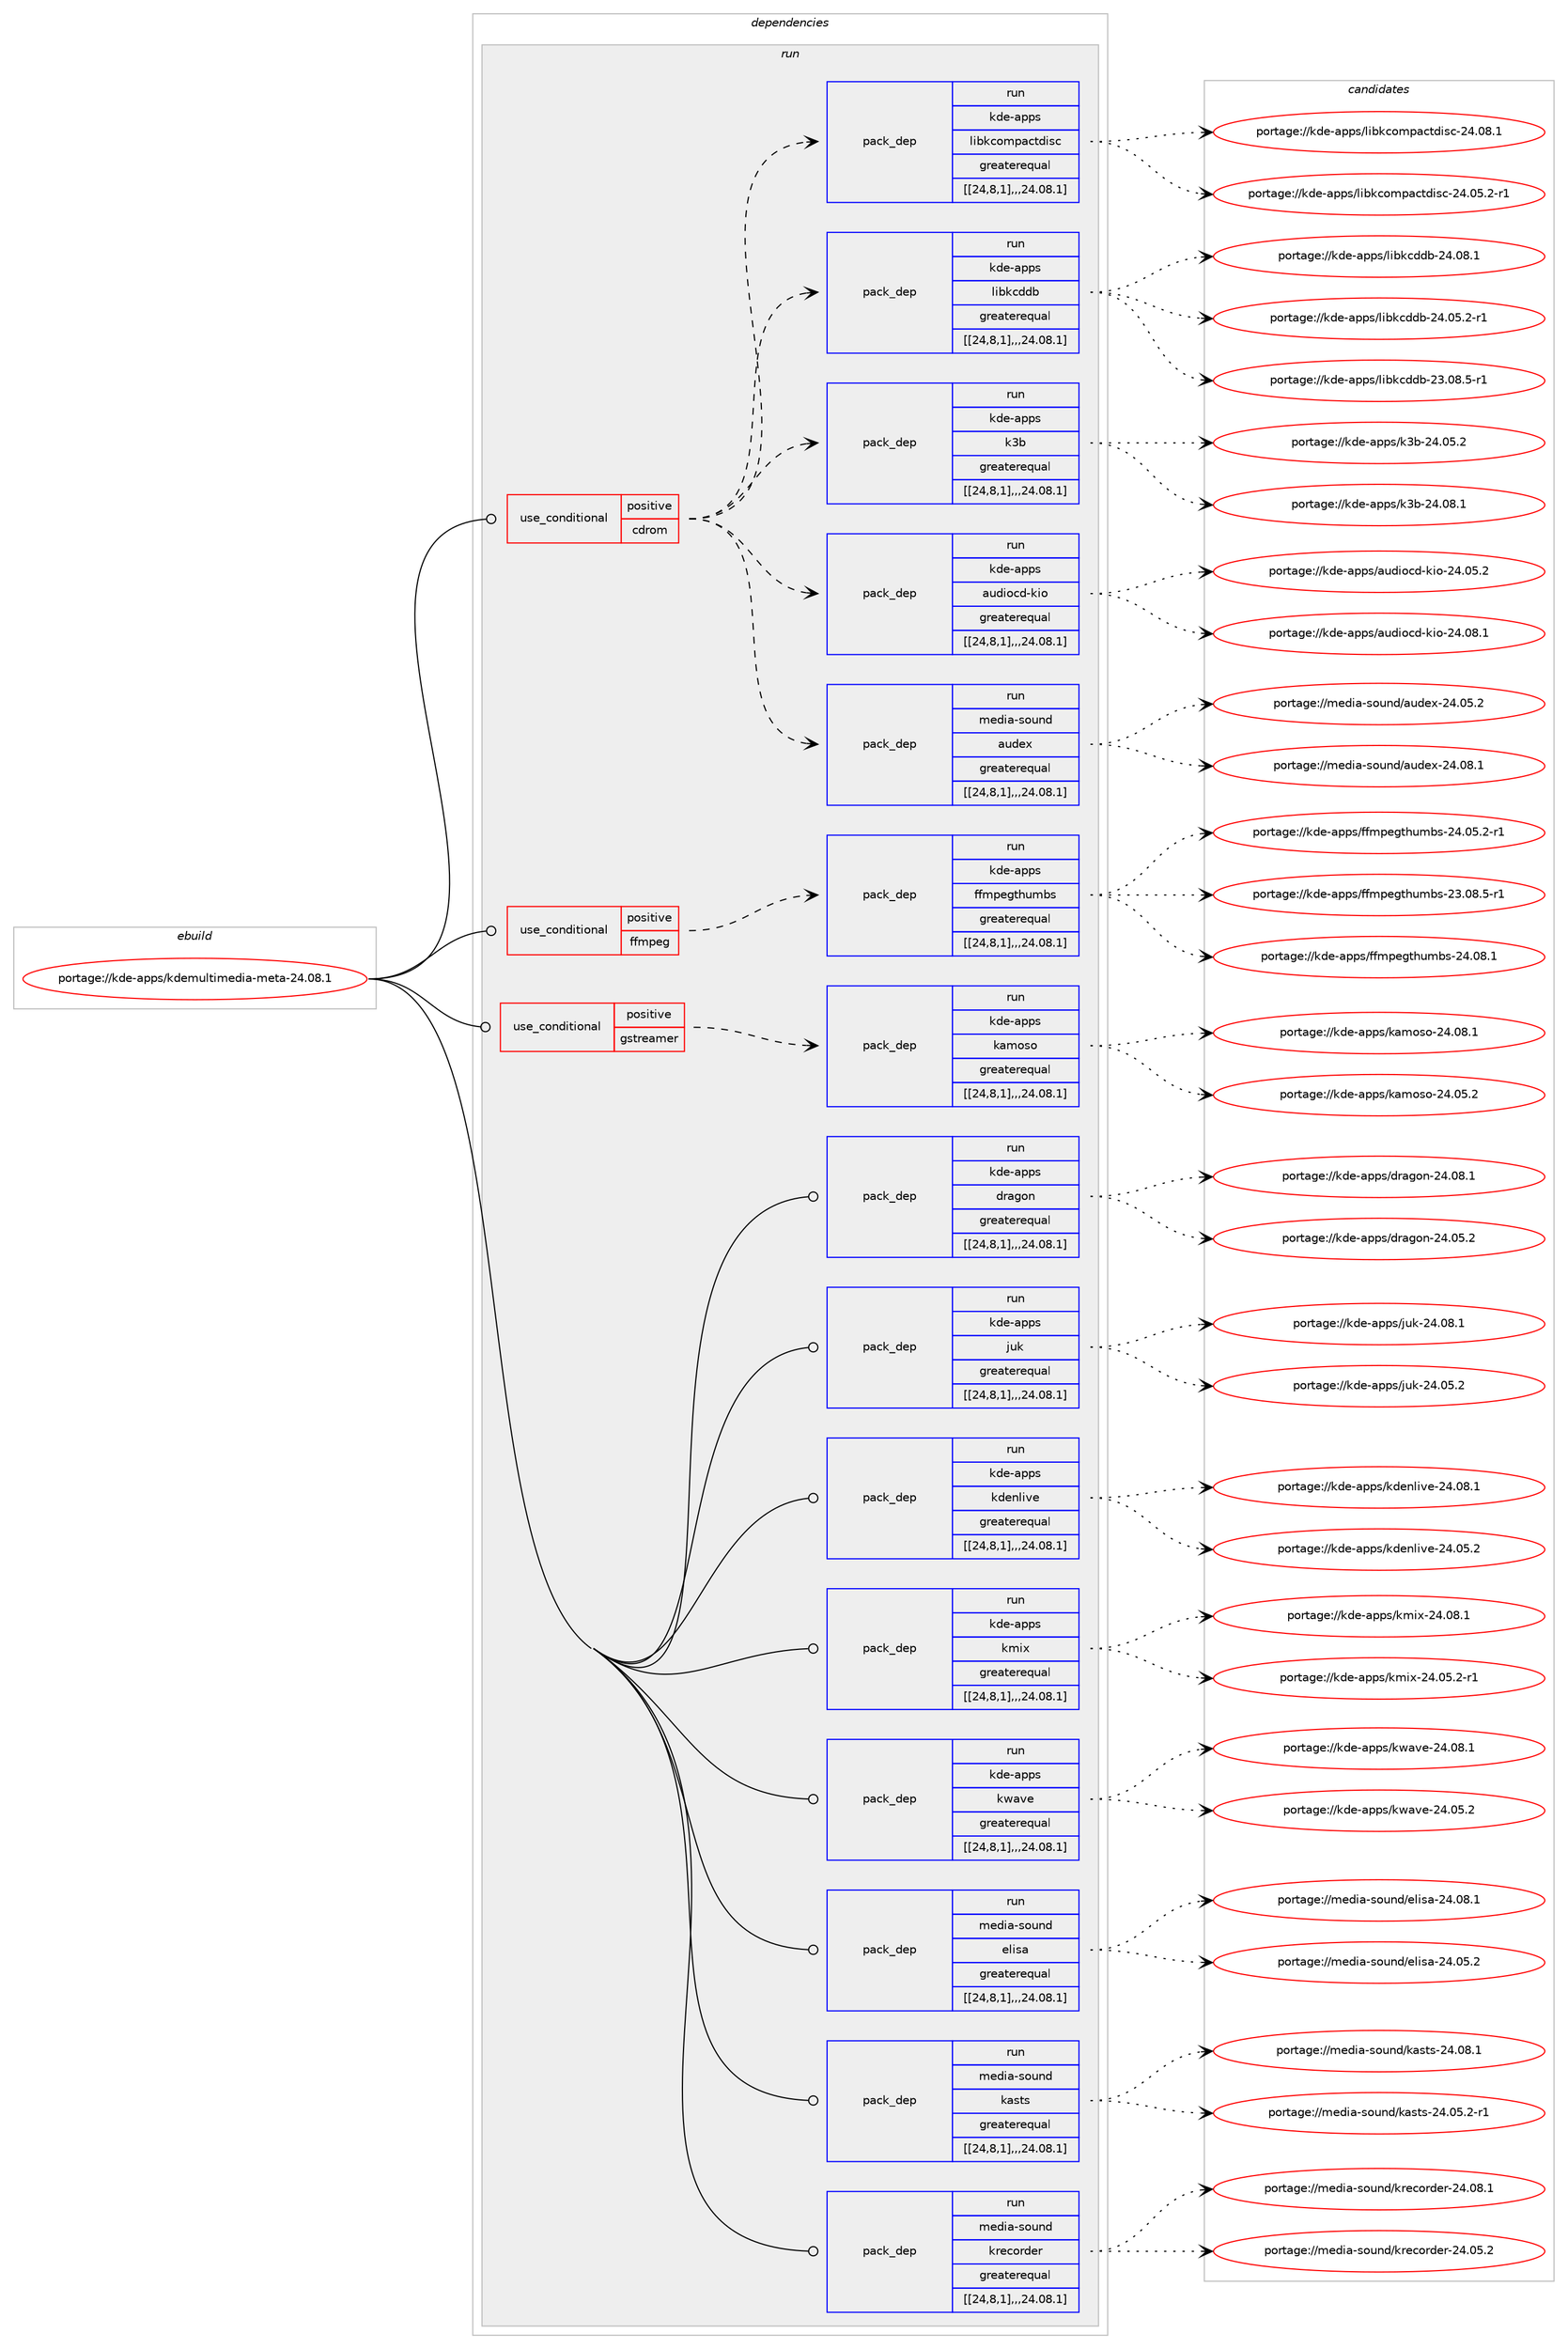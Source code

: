 digraph prolog {

# *************
# Graph options
# *************

newrank=true;
concentrate=true;
compound=true;
graph [rankdir=LR,fontname=Helvetica,fontsize=10,ranksep=1.5];#, ranksep=2.5, nodesep=0.2];
edge  [arrowhead=vee];
node  [fontname=Helvetica,fontsize=10];

# **********
# The ebuild
# **********

subgraph cluster_leftcol {
color=gray;
label=<<i>ebuild</i>>;
id [label="portage://kde-apps/kdemultimedia-meta-24.08.1", color=red, width=4, href="../kde-apps/kdemultimedia-meta-24.08.1.svg"];
}

# ****************
# The dependencies
# ****************

subgraph cluster_midcol {
color=gray;
label=<<i>dependencies</i>>;
subgraph cluster_compile {
fillcolor="#eeeeee";
style=filled;
label=<<i>compile</i>>;
}
subgraph cluster_compileandrun {
fillcolor="#eeeeee";
style=filled;
label=<<i>compile and run</i>>;
}
subgraph cluster_run {
fillcolor="#eeeeee";
style=filled;
label=<<i>run</i>>;
subgraph cond69031 {
dependency257369 [label=<<TABLE BORDER="0" CELLBORDER="1" CELLSPACING="0" CELLPADDING="4"><TR><TD ROWSPAN="3" CELLPADDING="10">use_conditional</TD></TR><TR><TD>positive</TD></TR><TR><TD>cdrom</TD></TR></TABLE>>, shape=none, color=red];
subgraph pack186575 {
dependency257370 [label=<<TABLE BORDER="0" CELLBORDER="1" CELLSPACING="0" CELLPADDING="4" WIDTH="220"><TR><TD ROWSPAN="6" CELLPADDING="30">pack_dep</TD></TR><TR><TD WIDTH="110">run</TD></TR><TR><TD>media-sound</TD></TR><TR><TD>audex</TD></TR><TR><TD>greaterequal</TD></TR><TR><TD>[[24,8,1],,,24.08.1]</TD></TR></TABLE>>, shape=none, color=blue];
}
dependency257369:e -> dependency257370:w [weight=20,style="dashed",arrowhead="vee"];
subgraph pack186576 {
dependency257371 [label=<<TABLE BORDER="0" CELLBORDER="1" CELLSPACING="0" CELLPADDING="4" WIDTH="220"><TR><TD ROWSPAN="6" CELLPADDING="30">pack_dep</TD></TR><TR><TD WIDTH="110">run</TD></TR><TR><TD>kde-apps</TD></TR><TR><TD>audiocd-kio</TD></TR><TR><TD>greaterequal</TD></TR><TR><TD>[[24,8,1],,,24.08.1]</TD></TR></TABLE>>, shape=none, color=blue];
}
dependency257369:e -> dependency257371:w [weight=20,style="dashed",arrowhead="vee"];
subgraph pack186577 {
dependency257372 [label=<<TABLE BORDER="0" CELLBORDER="1" CELLSPACING="0" CELLPADDING="4" WIDTH="220"><TR><TD ROWSPAN="6" CELLPADDING="30">pack_dep</TD></TR><TR><TD WIDTH="110">run</TD></TR><TR><TD>kde-apps</TD></TR><TR><TD>k3b</TD></TR><TR><TD>greaterequal</TD></TR><TR><TD>[[24,8,1],,,24.08.1]</TD></TR></TABLE>>, shape=none, color=blue];
}
dependency257369:e -> dependency257372:w [weight=20,style="dashed",arrowhead="vee"];
subgraph pack186578 {
dependency257373 [label=<<TABLE BORDER="0" CELLBORDER="1" CELLSPACING="0" CELLPADDING="4" WIDTH="220"><TR><TD ROWSPAN="6" CELLPADDING="30">pack_dep</TD></TR><TR><TD WIDTH="110">run</TD></TR><TR><TD>kde-apps</TD></TR><TR><TD>libkcddb</TD></TR><TR><TD>greaterequal</TD></TR><TR><TD>[[24,8,1],,,24.08.1]</TD></TR></TABLE>>, shape=none, color=blue];
}
dependency257369:e -> dependency257373:w [weight=20,style="dashed",arrowhead="vee"];
subgraph pack186579 {
dependency257374 [label=<<TABLE BORDER="0" CELLBORDER="1" CELLSPACING="0" CELLPADDING="4" WIDTH="220"><TR><TD ROWSPAN="6" CELLPADDING="30">pack_dep</TD></TR><TR><TD WIDTH="110">run</TD></TR><TR><TD>kde-apps</TD></TR><TR><TD>libkcompactdisc</TD></TR><TR><TD>greaterequal</TD></TR><TR><TD>[[24,8,1],,,24.08.1]</TD></TR></TABLE>>, shape=none, color=blue];
}
dependency257369:e -> dependency257374:w [weight=20,style="dashed",arrowhead="vee"];
}
id:e -> dependency257369:w [weight=20,style="solid",arrowhead="odot"];
subgraph cond69032 {
dependency257375 [label=<<TABLE BORDER="0" CELLBORDER="1" CELLSPACING="0" CELLPADDING="4"><TR><TD ROWSPAN="3" CELLPADDING="10">use_conditional</TD></TR><TR><TD>positive</TD></TR><TR><TD>ffmpeg</TD></TR></TABLE>>, shape=none, color=red];
subgraph pack186580 {
dependency257376 [label=<<TABLE BORDER="0" CELLBORDER="1" CELLSPACING="0" CELLPADDING="4" WIDTH="220"><TR><TD ROWSPAN="6" CELLPADDING="30">pack_dep</TD></TR><TR><TD WIDTH="110">run</TD></TR><TR><TD>kde-apps</TD></TR><TR><TD>ffmpegthumbs</TD></TR><TR><TD>greaterequal</TD></TR><TR><TD>[[24,8,1],,,24.08.1]</TD></TR></TABLE>>, shape=none, color=blue];
}
dependency257375:e -> dependency257376:w [weight=20,style="dashed",arrowhead="vee"];
}
id:e -> dependency257375:w [weight=20,style="solid",arrowhead="odot"];
subgraph cond69033 {
dependency257377 [label=<<TABLE BORDER="0" CELLBORDER="1" CELLSPACING="0" CELLPADDING="4"><TR><TD ROWSPAN="3" CELLPADDING="10">use_conditional</TD></TR><TR><TD>positive</TD></TR><TR><TD>gstreamer</TD></TR></TABLE>>, shape=none, color=red];
subgraph pack186581 {
dependency257378 [label=<<TABLE BORDER="0" CELLBORDER="1" CELLSPACING="0" CELLPADDING="4" WIDTH="220"><TR><TD ROWSPAN="6" CELLPADDING="30">pack_dep</TD></TR><TR><TD WIDTH="110">run</TD></TR><TR><TD>kde-apps</TD></TR><TR><TD>kamoso</TD></TR><TR><TD>greaterequal</TD></TR><TR><TD>[[24,8,1],,,24.08.1]</TD></TR></TABLE>>, shape=none, color=blue];
}
dependency257377:e -> dependency257378:w [weight=20,style="dashed",arrowhead="vee"];
}
id:e -> dependency257377:w [weight=20,style="solid",arrowhead="odot"];
subgraph pack186582 {
dependency257379 [label=<<TABLE BORDER="0" CELLBORDER="1" CELLSPACING="0" CELLPADDING="4" WIDTH="220"><TR><TD ROWSPAN="6" CELLPADDING="30">pack_dep</TD></TR><TR><TD WIDTH="110">run</TD></TR><TR><TD>kde-apps</TD></TR><TR><TD>dragon</TD></TR><TR><TD>greaterequal</TD></TR><TR><TD>[[24,8,1],,,24.08.1]</TD></TR></TABLE>>, shape=none, color=blue];
}
id:e -> dependency257379:w [weight=20,style="solid",arrowhead="odot"];
subgraph pack186583 {
dependency257380 [label=<<TABLE BORDER="0" CELLBORDER="1" CELLSPACING="0" CELLPADDING="4" WIDTH="220"><TR><TD ROWSPAN="6" CELLPADDING="30">pack_dep</TD></TR><TR><TD WIDTH="110">run</TD></TR><TR><TD>kde-apps</TD></TR><TR><TD>juk</TD></TR><TR><TD>greaterequal</TD></TR><TR><TD>[[24,8,1],,,24.08.1]</TD></TR></TABLE>>, shape=none, color=blue];
}
id:e -> dependency257380:w [weight=20,style="solid",arrowhead="odot"];
subgraph pack186584 {
dependency257381 [label=<<TABLE BORDER="0" CELLBORDER="1" CELLSPACING="0" CELLPADDING="4" WIDTH="220"><TR><TD ROWSPAN="6" CELLPADDING="30">pack_dep</TD></TR><TR><TD WIDTH="110">run</TD></TR><TR><TD>kde-apps</TD></TR><TR><TD>kdenlive</TD></TR><TR><TD>greaterequal</TD></TR><TR><TD>[[24,8,1],,,24.08.1]</TD></TR></TABLE>>, shape=none, color=blue];
}
id:e -> dependency257381:w [weight=20,style="solid",arrowhead="odot"];
subgraph pack186585 {
dependency257382 [label=<<TABLE BORDER="0" CELLBORDER="1" CELLSPACING="0" CELLPADDING="4" WIDTH="220"><TR><TD ROWSPAN="6" CELLPADDING="30">pack_dep</TD></TR><TR><TD WIDTH="110">run</TD></TR><TR><TD>kde-apps</TD></TR><TR><TD>kmix</TD></TR><TR><TD>greaterequal</TD></TR><TR><TD>[[24,8,1],,,24.08.1]</TD></TR></TABLE>>, shape=none, color=blue];
}
id:e -> dependency257382:w [weight=20,style="solid",arrowhead="odot"];
subgraph pack186586 {
dependency257383 [label=<<TABLE BORDER="0" CELLBORDER="1" CELLSPACING="0" CELLPADDING="4" WIDTH="220"><TR><TD ROWSPAN="6" CELLPADDING="30">pack_dep</TD></TR><TR><TD WIDTH="110">run</TD></TR><TR><TD>kde-apps</TD></TR><TR><TD>kwave</TD></TR><TR><TD>greaterequal</TD></TR><TR><TD>[[24,8,1],,,24.08.1]</TD></TR></TABLE>>, shape=none, color=blue];
}
id:e -> dependency257383:w [weight=20,style="solid",arrowhead="odot"];
subgraph pack186587 {
dependency257384 [label=<<TABLE BORDER="0" CELLBORDER="1" CELLSPACING="0" CELLPADDING="4" WIDTH="220"><TR><TD ROWSPAN="6" CELLPADDING="30">pack_dep</TD></TR><TR><TD WIDTH="110">run</TD></TR><TR><TD>media-sound</TD></TR><TR><TD>elisa</TD></TR><TR><TD>greaterequal</TD></TR><TR><TD>[[24,8,1],,,24.08.1]</TD></TR></TABLE>>, shape=none, color=blue];
}
id:e -> dependency257384:w [weight=20,style="solid",arrowhead="odot"];
subgraph pack186588 {
dependency257385 [label=<<TABLE BORDER="0" CELLBORDER="1" CELLSPACING="0" CELLPADDING="4" WIDTH="220"><TR><TD ROWSPAN="6" CELLPADDING="30">pack_dep</TD></TR><TR><TD WIDTH="110">run</TD></TR><TR><TD>media-sound</TD></TR><TR><TD>kasts</TD></TR><TR><TD>greaterequal</TD></TR><TR><TD>[[24,8,1],,,24.08.1]</TD></TR></TABLE>>, shape=none, color=blue];
}
id:e -> dependency257385:w [weight=20,style="solid",arrowhead="odot"];
subgraph pack186589 {
dependency257386 [label=<<TABLE BORDER="0" CELLBORDER="1" CELLSPACING="0" CELLPADDING="4" WIDTH="220"><TR><TD ROWSPAN="6" CELLPADDING="30">pack_dep</TD></TR><TR><TD WIDTH="110">run</TD></TR><TR><TD>media-sound</TD></TR><TR><TD>krecorder</TD></TR><TR><TD>greaterequal</TD></TR><TR><TD>[[24,8,1],,,24.08.1]</TD></TR></TABLE>>, shape=none, color=blue];
}
id:e -> dependency257386:w [weight=20,style="solid",arrowhead="odot"];
}
}

# **************
# The candidates
# **************

subgraph cluster_choices {
rank=same;
color=gray;
label=<<i>candidates</i>>;

subgraph choice186575 {
color=black;
nodesep=1;
choice109101100105974511511111711010047971171001011204550524648564649 [label="portage://media-sound/audex-24.08.1", color=red, width=4,href="../media-sound/audex-24.08.1.svg"];
choice109101100105974511511111711010047971171001011204550524648534650 [label="portage://media-sound/audex-24.05.2", color=red, width=4,href="../media-sound/audex-24.05.2.svg"];
dependency257370:e -> choice109101100105974511511111711010047971171001011204550524648564649:w [style=dotted,weight="100"];
dependency257370:e -> choice109101100105974511511111711010047971171001011204550524648534650:w [style=dotted,weight="100"];
}
subgraph choice186576 {
color=black;
nodesep=1;
choice1071001014597112112115479711710010511199100451071051114550524648564649 [label="portage://kde-apps/audiocd-kio-24.08.1", color=red, width=4,href="../kde-apps/audiocd-kio-24.08.1.svg"];
choice1071001014597112112115479711710010511199100451071051114550524648534650 [label="portage://kde-apps/audiocd-kio-24.05.2", color=red, width=4,href="../kde-apps/audiocd-kio-24.05.2.svg"];
dependency257371:e -> choice1071001014597112112115479711710010511199100451071051114550524648564649:w [style=dotted,weight="100"];
dependency257371:e -> choice1071001014597112112115479711710010511199100451071051114550524648534650:w [style=dotted,weight="100"];
}
subgraph choice186577 {
color=black;
nodesep=1;
choice10710010145971121121154710751984550524648564649 [label="portage://kde-apps/k3b-24.08.1", color=red, width=4,href="../kde-apps/k3b-24.08.1.svg"];
choice10710010145971121121154710751984550524648534650 [label="portage://kde-apps/k3b-24.05.2", color=red, width=4,href="../kde-apps/k3b-24.05.2.svg"];
dependency257372:e -> choice10710010145971121121154710751984550524648564649:w [style=dotted,weight="100"];
dependency257372:e -> choice10710010145971121121154710751984550524648534650:w [style=dotted,weight="100"];
}
subgraph choice186578 {
color=black;
nodesep=1;
choice1071001014597112112115471081059810799100100984550524648564649 [label="portage://kde-apps/libkcddb-24.08.1", color=red, width=4,href="../kde-apps/libkcddb-24.08.1.svg"];
choice10710010145971121121154710810598107991001009845505246485346504511449 [label="portage://kde-apps/libkcddb-24.05.2-r1", color=red, width=4,href="../kde-apps/libkcddb-24.05.2-r1.svg"];
choice10710010145971121121154710810598107991001009845505146485646534511449 [label="portage://kde-apps/libkcddb-23.08.5-r1", color=red, width=4,href="../kde-apps/libkcddb-23.08.5-r1.svg"];
dependency257373:e -> choice1071001014597112112115471081059810799100100984550524648564649:w [style=dotted,weight="100"];
dependency257373:e -> choice10710010145971121121154710810598107991001009845505246485346504511449:w [style=dotted,weight="100"];
dependency257373:e -> choice10710010145971121121154710810598107991001009845505146485646534511449:w [style=dotted,weight="100"];
}
subgraph choice186579 {
color=black;
nodesep=1;
choice10710010145971121121154710810598107991111091129799116100105115994550524648564649 [label="portage://kde-apps/libkcompactdisc-24.08.1", color=red, width=4,href="../kde-apps/libkcompactdisc-24.08.1.svg"];
choice107100101459711211211547108105981079911110911297991161001051159945505246485346504511449 [label="portage://kde-apps/libkcompactdisc-24.05.2-r1", color=red, width=4,href="../kde-apps/libkcompactdisc-24.05.2-r1.svg"];
dependency257374:e -> choice10710010145971121121154710810598107991111091129799116100105115994550524648564649:w [style=dotted,weight="100"];
dependency257374:e -> choice107100101459711211211547108105981079911110911297991161001051159945505246485346504511449:w [style=dotted,weight="100"];
}
subgraph choice186580 {
color=black;
nodesep=1;
choice107100101459711211211547102102109112101103116104117109981154550524648564649 [label="portage://kde-apps/ffmpegthumbs-24.08.1", color=red, width=4,href="../kde-apps/ffmpegthumbs-24.08.1.svg"];
choice1071001014597112112115471021021091121011031161041171099811545505246485346504511449 [label="portage://kde-apps/ffmpegthumbs-24.05.2-r1", color=red, width=4,href="../kde-apps/ffmpegthumbs-24.05.2-r1.svg"];
choice1071001014597112112115471021021091121011031161041171099811545505146485646534511449 [label="portage://kde-apps/ffmpegthumbs-23.08.5-r1", color=red, width=4,href="../kde-apps/ffmpegthumbs-23.08.5-r1.svg"];
dependency257376:e -> choice107100101459711211211547102102109112101103116104117109981154550524648564649:w [style=dotted,weight="100"];
dependency257376:e -> choice1071001014597112112115471021021091121011031161041171099811545505246485346504511449:w [style=dotted,weight="100"];
dependency257376:e -> choice1071001014597112112115471021021091121011031161041171099811545505146485646534511449:w [style=dotted,weight="100"];
}
subgraph choice186581 {
color=black;
nodesep=1;
choice107100101459711211211547107971091111151114550524648564649 [label="portage://kde-apps/kamoso-24.08.1", color=red, width=4,href="../kde-apps/kamoso-24.08.1.svg"];
choice107100101459711211211547107971091111151114550524648534650 [label="portage://kde-apps/kamoso-24.05.2", color=red, width=4,href="../kde-apps/kamoso-24.05.2.svg"];
dependency257378:e -> choice107100101459711211211547107971091111151114550524648564649:w [style=dotted,weight="100"];
dependency257378:e -> choice107100101459711211211547107971091111151114550524648534650:w [style=dotted,weight="100"];
}
subgraph choice186582 {
color=black;
nodesep=1;
choice107100101459711211211547100114971031111104550524648564649 [label="portage://kde-apps/dragon-24.08.1", color=red, width=4,href="../kde-apps/dragon-24.08.1.svg"];
choice107100101459711211211547100114971031111104550524648534650 [label="portage://kde-apps/dragon-24.05.2", color=red, width=4,href="../kde-apps/dragon-24.05.2.svg"];
dependency257379:e -> choice107100101459711211211547100114971031111104550524648564649:w [style=dotted,weight="100"];
dependency257379:e -> choice107100101459711211211547100114971031111104550524648534650:w [style=dotted,weight="100"];
}
subgraph choice186583 {
color=black;
nodesep=1;
choice1071001014597112112115471061171074550524648564649 [label="portage://kde-apps/juk-24.08.1", color=red, width=4,href="../kde-apps/juk-24.08.1.svg"];
choice1071001014597112112115471061171074550524648534650 [label="portage://kde-apps/juk-24.05.2", color=red, width=4,href="../kde-apps/juk-24.05.2.svg"];
dependency257380:e -> choice1071001014597112112115471061171074550524648564649:w [style=dotted,weight="100"];
dependency257380:e -> choice1071001014597112112115471061171074550524648534650:w [style=dotted,weight="100"];
}
subgraph choice186584 {
color=black;
nodesep=1;
choice1071001014597112112115471071001011101081051181014550524648564649 [label="portage://kde-apps/kdenlive-24.08.1", color=red, width=4,href="../kde-apps/kdenlive-24.08.1.svg"];
choice1071001014597112112115471071001011101081051181014550524648534650 [label="portage://kde-apps/kdenlive-24.05.2", color=red, width=4,href="../kde-apps/kdenlive-24.05.2.svg"];
dependency257381:e -> choice1071001014597112112115471071001011101081051181014550524648564649:w [style=dotted,weight="100"];
dependency257381:e -> choice1071001014597112112115471071001011101081051181014550524648534650:w [style=dotted,weight="100"];
}
subgraph choice186585 {
color=black;
nodesep=1;
choice1071001014597112112115471071091051204550524648564649 [label="portage://kde-apps/kmix-24.08.1", color=red, width=4,href="../kde-apps/kmix-24.08.1.svg"];
choice10710010145971121121154710710910512045505246485346504511449 [label="portage://kde-apps/kmix-24.05.2-r1", color=red, width=4,href="../kde-apps/kmix-24.05.2-r1.svg"];
dependency257382:e -> choice1071001014597112112115471071091051204550524648564649:w [style=dotted,weight="100"];
dependency257382:e -> choice10710010145971121121154710710910512045505246485346504511449:w [style=dotted,weight="100"];
}
subgraph choice186586 {
color=black;
nodesep=1;
choice107100101459711211211547107119971181014550524648564649 [label="portage://kde-apps/kwave-24.08.1", color=red, width=4,href="../kde-apps/kwave-24.08.1.svg"];
choice107100101459711211211547107119971181014550524648534650 [label="portage://kde-apps/kwave-24.05.2", color=red, width=4,href="../kde-apps/kwave-24.05.2.svg"];
dependency257383:e -> choice107100101459711211211547107119971181014550524648564649:w [style=dotted,weight="100"];
dependency257383:e -> choice107100101459711211211547107119971181014550524648534650:w [style=dotted,weight="100"];
}
subgraph choice186587 {
color=black;
nodesep=1;
choice109101100105974511511111711010047101108105115974550524648564649 [label="portage://media-sound/elisa-24.08.1", color=red, width=4,href="../media-sound/elisa-24.08.1.svg"];
choice109101100105974511511111711010047101108105115974550524648534650 [label="portage://media-sound/elisa-24.05.2", color=red, width=4,href="../media-sound/elisa-24.05.2.svg"];
dependency257384:e -> choice109101100105974511511111711010047101108105115974550524648564649:w [style=dotted,weight="100"];
dependency257384:e -> choice109101100105974511511111711010047101108105115974550524648534650:w [style=dotted,weight="100"];
}
subgraph choice186588 {
color=black;
nodesep=1;
choice109101100105974511511111711010047107971151161154550524648564649 [label="portage://media-sound/kasts-24.08.1", color=red, width=4,href="../media-sound/kasts-24.08.1.svg"];
choice1091011001059745115111117110100471079711511611545505246485346504511449 [label="portage://media-sound/kasts-24.05.2-r1", color=red, width=4,href="../media-sound/kasts-24.05.2-r1.svg"];
dependency257385:e -> choice109101100105974511511111711010047107971151161154550524648564649:w [style=dotted,weight="100"];
dependency257385:e -> choice1091011001059745115111117110100471079711511611545505246485346504511449:w [style=dotted,weight="100"];
}
subgraph choice186589 {
color=black;
nodesep=1;
choice109101100105974511511111711010047107114101991111141001011144550524648564649 [label="portage://media-sound/krecorder-24.08.1", color=red, width=4,href="../media-sound/krecorder-24.08.1.svg"];
choice109101100105974511511111711010047107114101991111141001011144550524648534650 [label="portage://media-sound/krecorder-24.05.2", color=red, width=4,href="../media-sound/krecorder-24.05.2.svg"];
dependency257386:e -> choice109101100105974511511111711010047107114101991111141001011144550524648564649:w [style=dotted,weight="100"];
dependency257386:e -> choice109101100105974511511111711010047107114101991111141001011144550524648534650:w [style=dotted,weight="100"];
}
}

}
